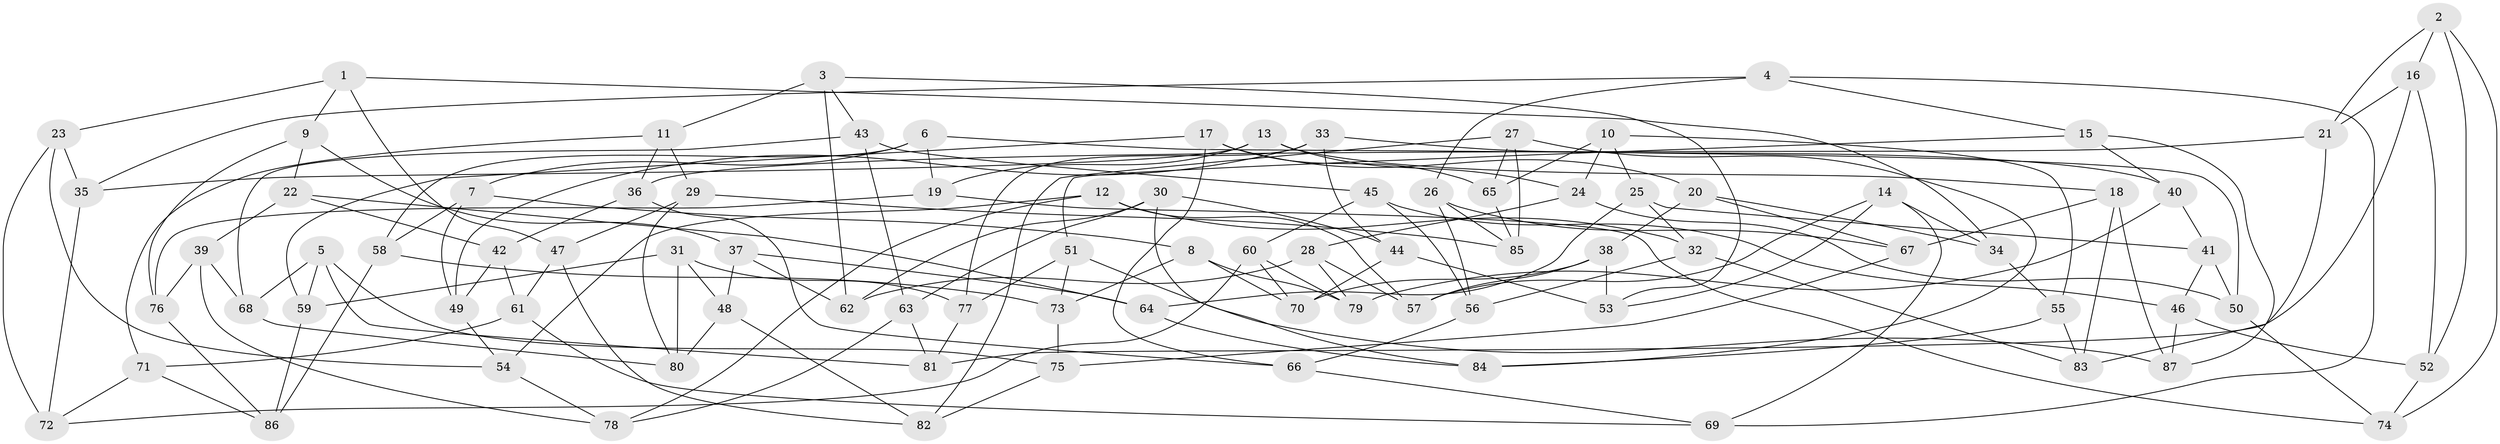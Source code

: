 // coarse degree distribution, {6: 0.5471698113207547, 4: 0.3018867924528302, 3: 0.07547169811320754, 5: 0.07547169811320754}
// Generated by graph-tools (version 1.1) at 2025/42/03/06/25 10:42:20]
// undirected, 87 vertices, 174 edges
graph export_dot {
graph [start="1"]
  node [color=gray90,style=filled];
  1;
  2;
  3;
  4;
  5;
  6;
  7;
  8;
  9;
  10;
  11;
  12;
  13;
  14;
  15;
  16;
  17;
  18;
  19;
  20;
  21;
  22;
  23;
  24;
  25;
  26;
  27;
  28;
  29;
  30;
  31;
  32;
  33;
  34;
  35;
  36;
  37;
  38;
  39;
  40;
  41;
  42;
  43;
  44;
  45;
  46;
  47;
  48;
  49;
  50;
  51;
  52;
  53;
  54;
  55;
  56;
  57;
  58;
  59;
  60;
  61;
  62;
  63;
  64;
  65;
  66;
  67;
  68;
  69;
  70;
  71;
  72;
  73;
  74;
  75;
  76;
  77;
  78;
  79;
  80;
  81;
  82;
  83;
  84;
  85;
  86;
  87;
  1 -- 9;
  1 -- 23;
  1 -- 47;
  1 -- 34;
  2 -- 52;
  2 -- 16;
  2 -- 74;
  2 -- 21;
  3 -- 11;
  3 -- 62;
  3 -- 53;
  3 -- 43;
  4 -- 15;
  4 -- 35;
  4 -- 26;
  4 -- 69;
  5 -- 68;
  5 -- 75;
  5 -- 81;
  5 -- 59;
  6 -- 50;
  6 -- 7;
  6 -- 19;
  6 -- 58;
  7 -- 8;
  7 -- 58;
  7 -- 49;
  8 -- 70;
  8 -- 73;
  8 -- 79;
  9 -- 37;
  9 -- 76;
  9 -- 22;
  10 -- 24;
  10 -- 25;
  10 -- 55;
  10 -- 65;
  11 -- 71;
  11 -- 29;
  11 -- 36;
  12 -- 32;
  12 -- 78;
  12 -- 57;
  12 -- 54;
  13 -- 18;
  13 -- 35;
  13 -- 19;
  13 -- 24;
  14 -- 69;
  14 -- 57;
  14 -- 53;
  14 -- 34;
  15 -- 40;
  15 -- 87;
  15 -- 51;
  16 -- 52;
  16 -- 81;
  16 -- 21;
  17 -- 59;
  17 -- 66;
  17 -- 20;
  17 -- 65;
  18 -- 83;
  18 -- 67;
  18 -- 87;
  19 -- 76;
  19 -- 74;
  20 -- 38;
  20 -- 34;
  20 -- 67;
  21 -- 83;
  21 -- 36;
  22 -- 64;
  22 -- 39;
  22 -- 42;
  23 -- 35;
  23 -- 72;
  23 -- 54;
  24 -- 50;
  24 -- 28;
  25 -- 32;
  25 -- 41;
  25 -- 64;
  26 -- 56;
  26 -- 67;
  26 -- 85;
  27 -- 85;
  27 -- 82;
  27 -- 65;
  27 -- 84;
  28 -- 79;
  28 -- 57;
  28 -- 62;
  29 -- 80;
  29 -- 85;
  29 -- 47;
  30 -- 84;
  30 -- 63;
  30 -- 44;
  30 -- 62;
  31 -- 80;
  31 -- 77;
  31 -- 59;
  31 -- 48;
  32 -- 56;
  32 -- 83;
  33 -- 77;
  33 -- 49;
  33 -- 44;
  33 -- 40;
  34 -- 55;
  35 -- 72;
  36 -- 42;
  36 -- 66;
  37 -- 64;
  37 -- 62;
  37 -- 48;
  38 -- 70;
  38 -- 53;
  38 -- 57;
  39 -- 68;
  39 -- 76;
  39 -- 78;
  40 -- 79;
  40 -- 41;
  41 -- 46;
  41 -- 50;
  42 -- 49;
  42 -- 61;
  43 -- 45;
  43 -- 63;
  43 -- 68;
  44 -- 70;
  44 -- 53;
  45 -- 46;
  45 -- 60;
  45 -- 56;
  46 -- 52;
  46 -- 87;
  47 -- 82;
  47 -- 61;
  48 -- 80;
  48 -- 82;
  49 -- 54;
  50 -- 74;
  51 -- 87;
  51 -- 73;
  51 -- 77;
  52 -- 74;
  54 -- 78;
  55 -- 84;
  55 -- 83;
  56 -- 66;
  58 -- 73;
  58 -- 86;
  59 -- 86;
  60 -- 70;
  60 -- 79;
  60 -- 72;
  61 -- 69;
  61 -- 71;
  63 -- 78;
  63 -- 81;
  64 -- 84;
  65 -- 85;
  66 -- 69;
  67 -- 75;
  68 -- 80;
  71 -- 86;
  71 -- 72;
  73 -- 75;
  75 -- 82;
  76 -- 86;
  77 -- 81;
}
